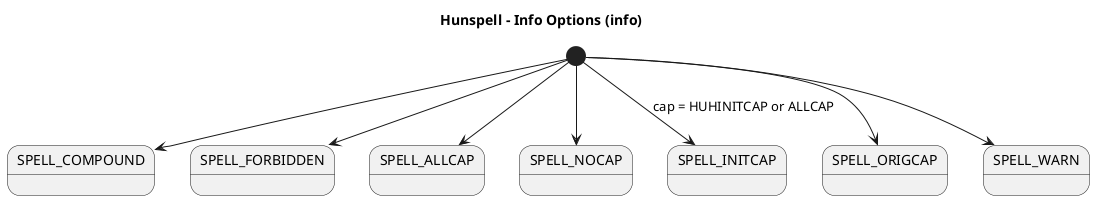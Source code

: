 @startuml
skinparam backgroundcolor White|White

title Hunspell - Info Options (info)

[*] --> SPELL_COMPOUND
[*] --> SPELL_FORBIDDEN
[*] --> SPELL_ALLCAP
[*] --> SPELL_NOCAP
[*] --> SPELL_INITCAP : cap = HUHINITCAP or ALLCAP
[*] --> SPELL_ORIGCAP
[*] --> SPELL_WARN

@enduml
